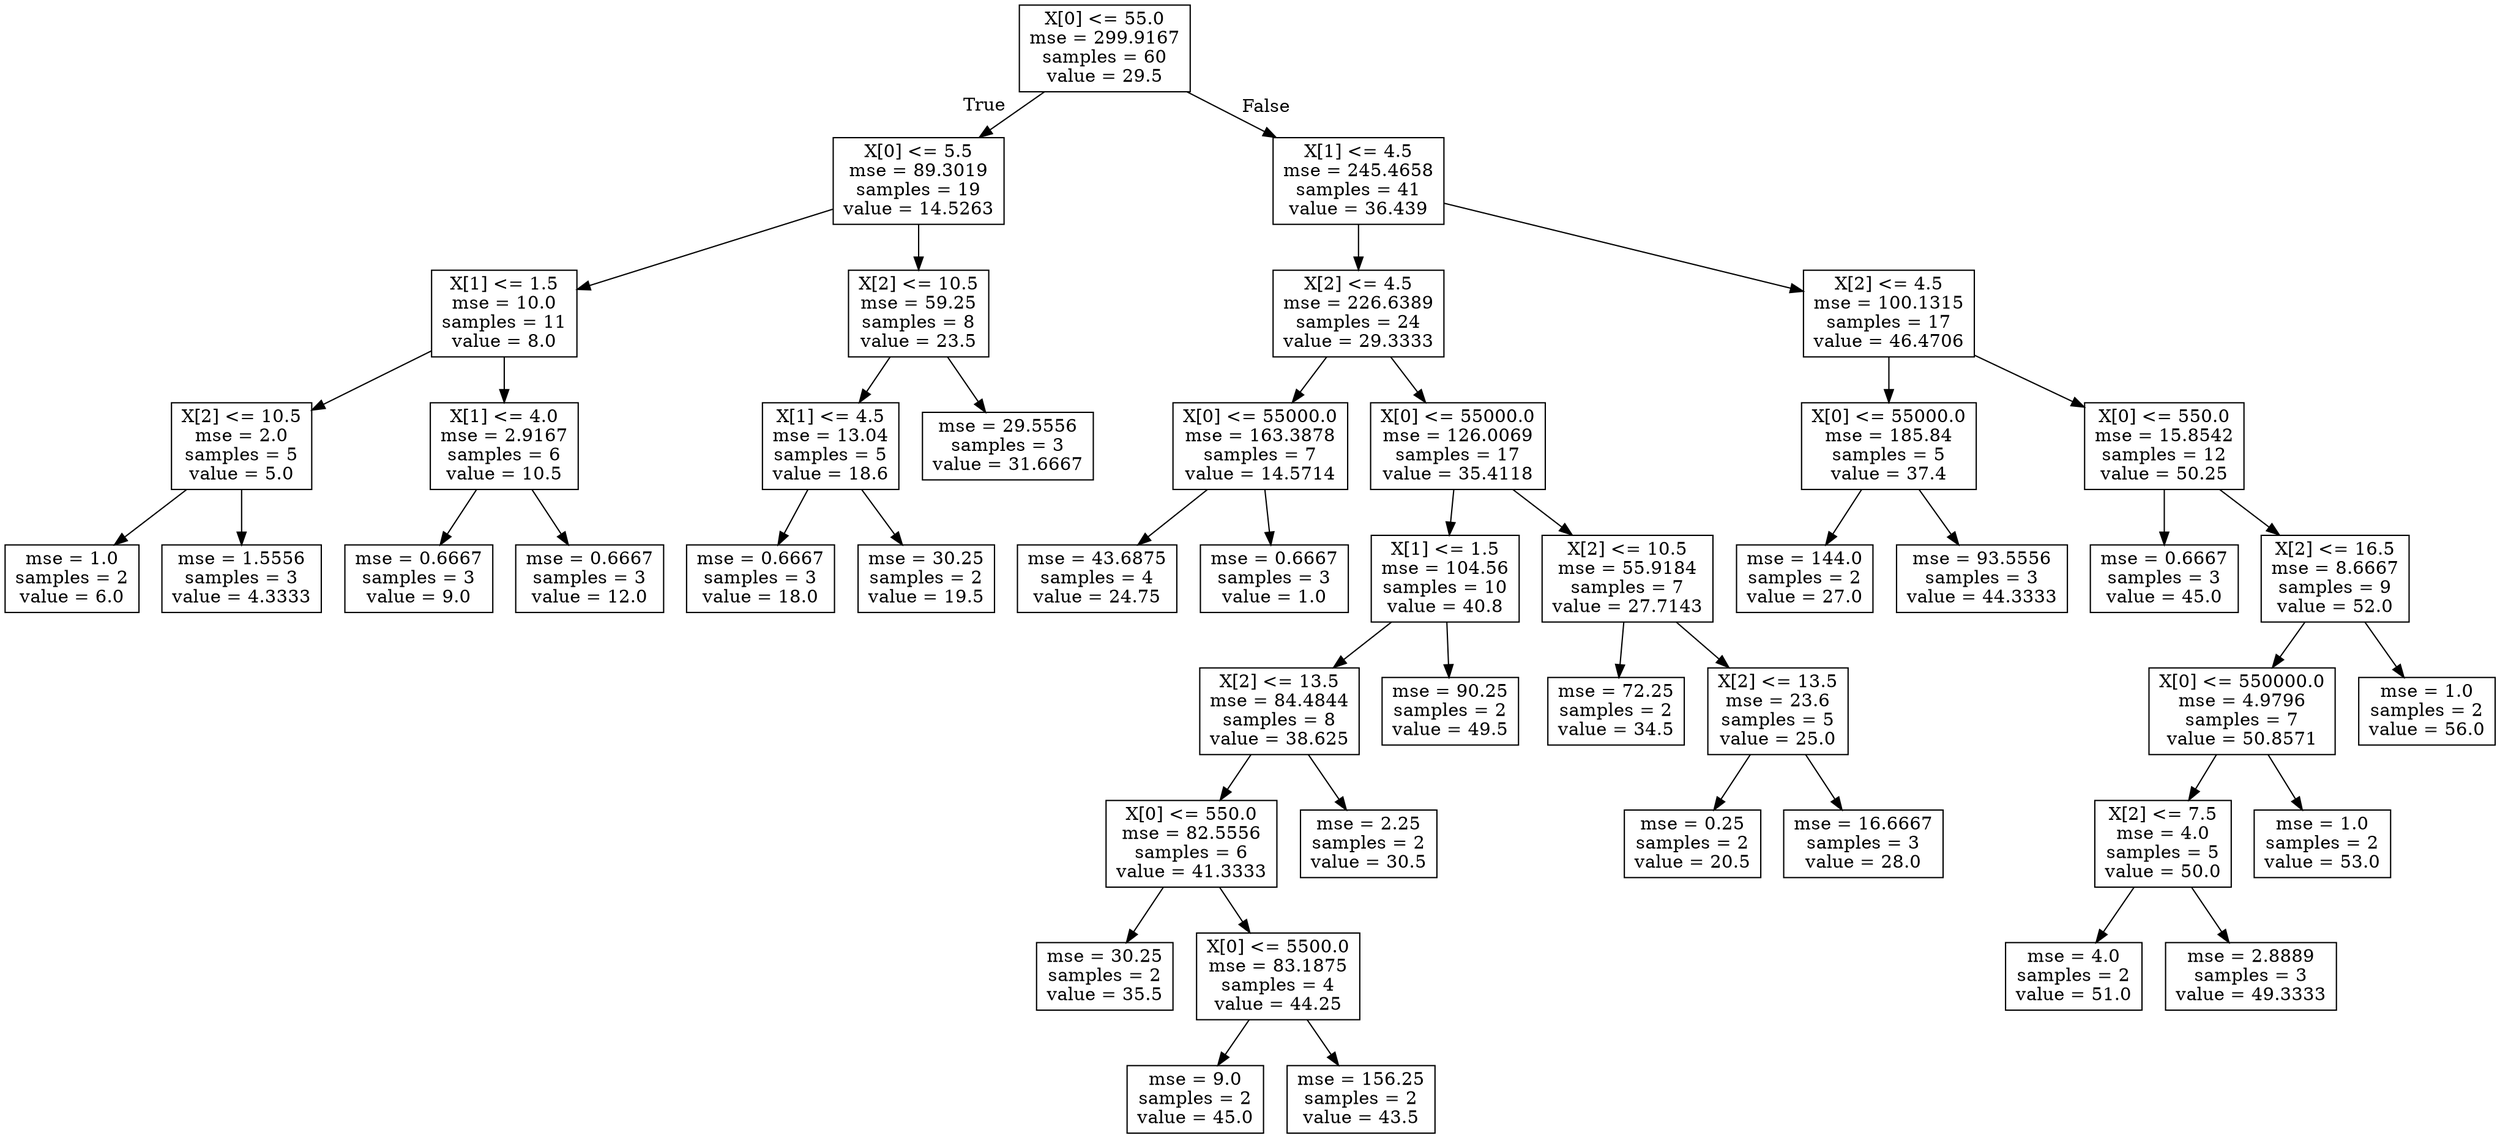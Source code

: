 digraph Tree {
node [shape=box] ;
0 [label="X[0] <= 55.0\nmse = 299.9167\nsamples = 60\nvalue = 29.5"] ;
1 [label="X[0] <= 5.5\nmse = 89.3019\nsamples = 19\nvalue = 14.5263"] ;
0 -> 1 [labeldistance=2.5, labelangle=45, headlabel="True"] ;
2 [label="X[1] <= 1.5\nmse = 10.0\nsamples = 11\nvalue = 8.0"] ;
1 -> 2 ;
3 [label="X[2] <= 10.5\nmse = 2.0\nsamples = 5\nvalue = 5.0"] ;
2 -> 3 ;
4 [label="mse = 1.0\nsamples = 2\nvalue = 6.0"] ;
3 -> 4 ;
5 [label="mse = 1.5556\nsamples = 3\nvalue = 4.3333"] ;
3 -> 5 ;
6 [label="X[1] <= 4.0\nmse = 2.9167\nsamples = 6\nvalue = 10.5"] ;
2 -> 6 ;
7 [label="mse = 0.6667\nsamples = 3\nvalue = 9.0"] ;
6 -> 7 ;
8 [label="mse = 0.6667\nsamples = 3\nvalue = 12.0"] ;
6 -> 8 ;
9 [label="X[2] <= 10.5\nmse = 59.25\nsamples = 8\nvalue = 23.5"] ;
1 -> 9 ;
10 [label="X[1] <= 4.5\nmse = 13.04\nsamples = 5\nvalue = 18.6"] ;
9 -> 10 ;
11 [label="mse = 0.6667\nsamples = 3\nvalue = 18.0"] ;
10 -> 11 ;
12 [label="mse = 30.25\nsamples = 2\nvalue = 19.5"] ;
10 -> 12 ;
13 [label="mse = 29.5556\nsamples = 3\nvalue = 31.6667"] ;
9 -> 13 ;
14 [label="X[1] <= 4.5\nmse = 245.4658\nsamples = 41\nvalue = 36.439"] ;
0 -> 14 [labeldistance=2.5, labelangle=-45, headlabel="False"] ;
15 [label="X[2] <= 4.5\nmse = 226.6389\nsamples = 24\nvalue = 29.3333"] ;
14 -> 15 ;
16 [label="X[0] <= 55000.0\nmse = 163.3878\nsamples = 7\nvalue = 14.5714"] ;
15 -> 16 ;
17 [label="mse = 43.6875\nsamples = 4\nvalue = 24.75"] ;
16 -> 17 ;
18 [label="mse = 0.6667\nsamples = 3\nvalue = 1.0"] ;
16 -> 18 ;
19 [label="X[0] <= 55000.0\nmse = 126.0069\nsamples = 17\nvalue = 35.4118"] ;
15 -> 19 ;
20 [label="X[1] <= 1.5\nmse = 104.56\nsamples = 10\nvalue = 40.8"] ;
19 -> 20 ;
21 [label="X[2] <= 13.5\nmse = 84.4844\nsamples = 8\nvalue = 38.625"] ;
20 -> 21 ;
22 [label="X[0] <= 550.0\nmse = 82.5556\nsamples = 6\nvalue = 41.3333"] ;
21 -> 22 ;
23 [label="mse = 30.25\nsamples = 2\nvalue = 35.5"] ;
22 -> 23 ;
24 [label="X[0] <= 5500.0\nmse = 83.1875\nsamples = 4\nvalue = 44.25"] ;
22 -> 24 ;
25 [label="mse = 9.0\nsamples = 2\nvalue = 45.0"] ;
24 -> 25 ;
26 [label="mse = 156.25\nsamples = 2\nvalue = 43.5"] ;
24 -> 26 ;
27 [label="mse = 2.25\nsamples = 2\nvalue = 30.5"] ;
21 -> 27 ;
28 [label="mse = 90.25\nsamples = 2\nvalue = 49.5"] ;
20 -> 28 ;
29 [label="X[2] <= 10.5\nmse = 55.9184\nsamples = 7\nvalue = 27.7143"] ;
19 -> 29 ;
30 [label="mse = 72.25\nsamples = 2\nvalue = 34.5"] ;
29 -> 30 ;
31 [label="X[2] <= 13.5\nmse = 23.6\nsamples = 5\nvalue = 25.0"] ;
29 -> 31 ;
32 [label="mse = 0.25\nsamples = 2\nvalue = 20.5"] ;
31 -> 32 ;
33 [label="mse = 16.6667\nsamples = 3\nvalue = 28.0"] ;
31 -> 33 ;
34 [label="X[2] <= 4.5\nmse = 100.1315\nsamples = 17\nvalue = 46.4706"] ;
14 -> 34 ;
35 [label="X[0] <= 55000.0\nmse = 185.84\nsamples = 5\nvalue = 37.4"] ;
34 -> 35 ;
36 [label="mse = 144.0\nsamples = 2\nvalue = 27.0"] ;
35 -> 36 ;
37 [label="mse = 93.5556\nsamples = 3\nvalue = 44.3333"] ;
35 -> 37 ;
38 [label="X[0] <= 550.0\nmse = 15.8542\nsamples = 12\nvalue = 50.25"] ;
34 -> 38 ;
39 [label="mse = 0.6667\nsamples = 3\nvalue = 45.0"] ;
38 -> 39 ;
40 [label="X[2] <= 16.5\nmse = 8.6667\nsamples = 9\nvalue = 52.0"] ;
38 -> 40 ;
41 [label="X[0] <= 550000.0\nmse = 4.9796\nsamples = 7\nvalue = 50.8571"] ;
40 -> 41 ;
42 [label="X[2] <= 7.5\nmse = 4.0\nsamples = 5\nvalue = 50.0"] ;
41 -> 42 ;
43 [label="mse = 4.0\nsamples = 2\nvalue = 51.0"] ;
42 -> 43 ;
44 [label="mse = 2.8889\nsamples = 3\nvalue = 49.3333"] ;
42 -> 44 ;
45 [label="mse = 1.0\nsamples = 2\nvalue = 53.0"] ;
41 -> 45 ;
46 [label="mse = 1.0\nsamples = 2\nvalue = 56.0"] ;
40 -> 46 ;
}